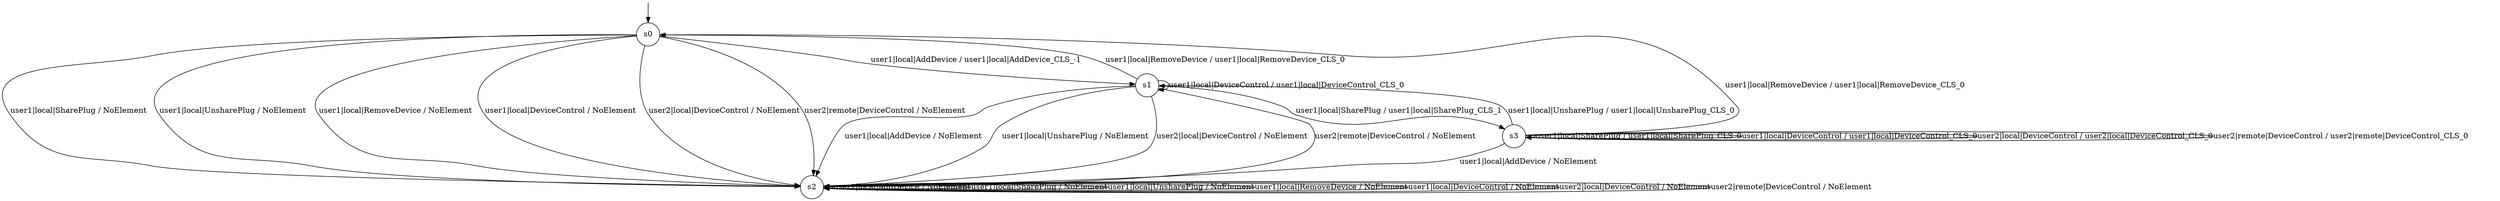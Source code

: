 digraph g {

	s0 [shape="circle" label="s0"];
	s1 [shape="circle" label="s1"];
	s2 [shape="circle" label="s2"];
	s3 [shape="circle" label="s3"];
	s0 -> s1 [label="user1|local|AddDevice / user1|local|AddDevice_CLS_-1"];
	s0 -> s2 [label="user1|local|SharePlug / NoElement"];
	s0 -> s2 [label="user1|local|UnsharePlug / NoElement"];
	s0 -> s2 [label="user1|local|RemoveDevice / NoElement"];
	s0 -> s2 [label="user1|local|DeviceControl / NoElement"];
	s0 -> s2 [label="user2|local|DeviceControl / NoElement"];
	s0 -> s2 [label="user2|remote|DeviceControl / NoElement"];
	s1 -> s2 [label="user1|local|AddDevice / NoElement"];
	s1 -> s3 [label="user1|local|SharePlug / user1|local|SharePlug_CLS_1"];
	s1 -> s2 [label="user1|local|UnsharePlug / NoElement"];
	s1 -> s0 [label="user1|local|RemoveDevice / user1|local|RemoveDevice_CLS_0"];
	s1 -> s1 [label="user1|local|DeviceControl / user1|local|DeviceControl_CLS_0"];
	s1 -> s2 [label="user2|local|DeviceControl / NoElement"];
	s1 -> s2 [label="user2|remote|DeviceControl / NoElement"];
	s2 -> s2 [label="user1|local|AddDevice / NoElement"];
	s2 -> s2 [label="user1|local|SharePlug / NoElement"];
	s2 -> s2 [label="user1|local|UnsharePlug / NoElement"];
	s2 -> s2 [label="user1|local|RemoveDevice / NoElement"];
	s2 -> s2 [label="user1|local|DeviceControl / NoElement"];
	s2 -> s2 [label="user2|local|DeviceControl / NoElement"];
	s2 -> s2 [label="user2|remote|DeviceControl / NoElement"];
	s3 -> s2 [label="user1|local|AddDevice / NoElement"];
	s3 -> s3 [label="user1|local|SharePlug / user1|local|SharePlug_CLS_0"];
	s3 -> s1 [label="user1|local|UnsharePlug / user1|local|UnsharePlug_CLS_0"];
	s3 -> s0 [label="user1|local|RemoveDevice / user1|local|RemoveDevice_CLS_0"];
	s3 -> s3 [label="user1|local|DeviceControl / user1|local|DeviceControl_CLS_0"];
	s3 -> s3 [label="user2|local|DeviceControl / user2|local|DeviceControl_CLS_0"];
	s3 -> s3 [label="user2|remote|DeviceControl / user2|remote|DeviceControl_CLS_0"];

__start0 [label="" shape="none" width="0" height="0"];
__start0 -> s0;

}
